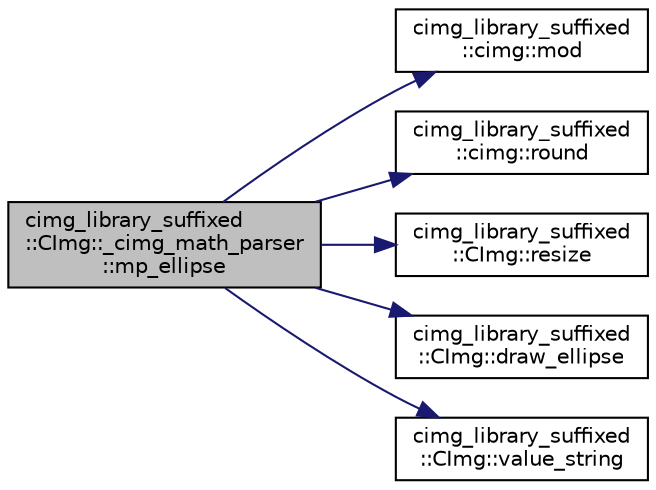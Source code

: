 digraph "cimg_library_suffixed::CImg::_cimg_math_parser::mp_ellipse"
{
  edge [fontname="Helvetica",fontsize="10",labelfontname="Helvetica",labelfontsize="10"];
  node [fontname="Helvetica",fontsize="10",shape=record];
  rankdir="LR";
  Node397 [label="cimg_library_suffixed\l::CImg::_cimg_math_parser\l::mp_ellipse",height=0.2,width=0.4,color="black", fillcolor="grey75", style="filled", fontcolor="black"];
  Node397 -> Node398 [color="midnightblue",fontsize="10",style="solid",fontname="Helvetica"];
  Node398 [label="cimg_library_suffixed\l::cimg::mod",height=0.2,width=0.4,color="black", fillcolor="white", style="filled",URL="$namespacecimg__library__suffixed_1_1cimg.html#afcc02428c9b7d9100e1674369d25cc40",tooltip="Return the modulo of a value. "];
  Node397 -> Node399 [color="midnightblue",fontsize="10",style="solid",fontname="Helvetica"];
  Node399 [label="cimg_library_suffixed\l::cimg::round",height=0.2,width=0.4,color="black", fillcolor="white", style="filled",URL="$namespacecimg__library__suffixed_1_1cimg.html#a7bed9b422eb303150d7abb503e7201fc"];
  Node397 -> Node400 [color="midnightblue",fontsize="10",style="solid",fontname="Helvetica"];
  Node400 [label="cimg_library_suffixed\l::CImg::resize",height=0.2,width=0.4,color="black", fillcolor="white", style="filled",URL="$structcimg__library__suffixed_1_1_c_img.html#adf42a4d63a14a4199e4703743b217075",tooltip="Resize image to new dimensions. "];
  Node397 -> Node401 [color="midnightblue",fontsize="10",style="solid",fontname="Helvetica"];
  Node401 [label="cimg_library_suffixed\l::CImg::draw_ellipse",height=0.2,width=0.4,color="black", fillcolor="white", style="filled",URL="$structcimg__library__suffixed_1_1_c_img.html#ac7b4dcecfbbe6962e9300e210ecbaa9c",tooltip="Draw a filled 2d ellipse. "];
  Node397 -> Node402 [color="midnightblue",fontsize="10",style="solid",fontname="Helvetica"];
  Node402 [label="cimg_library_suffixed\l::CImg::value_string",height=0.2,width=0.4,color="black", fillcolor="white", style="filled",URL="$structcimg__library__suffixed_1_1_c_img.html#ad8ca8eae0dbb8b4a6a8131ca1fef4bff",tooltip="Return a C-string containing a list of all values of the image instance. "];
}

